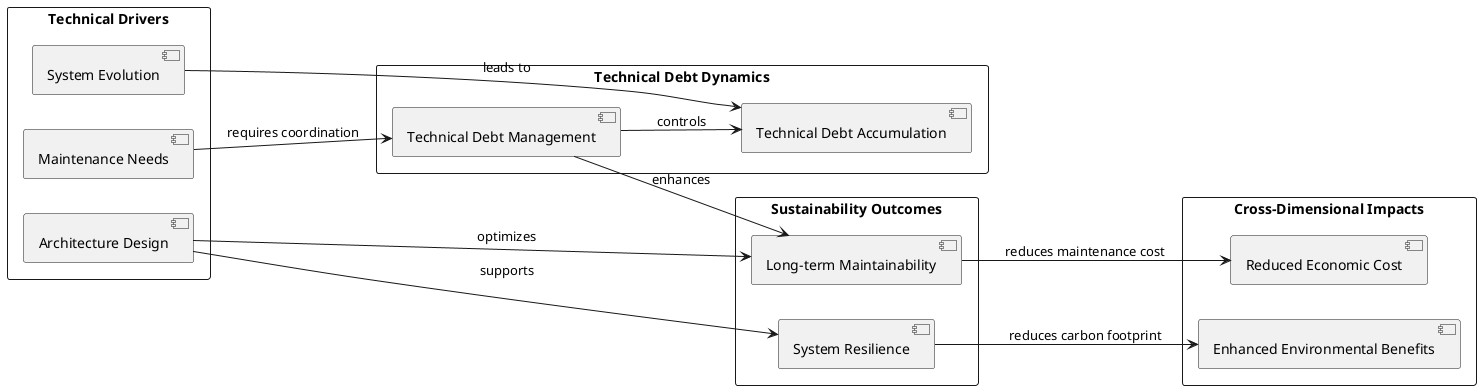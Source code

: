 @startuml
' left to right direction

' rectangle "技术驱动因素" {
'   component "系统演进" as Evolution
'   component "维护需求" as Maintenance
'   component "架构设计" as Architecture
' }

' rectangle "技术债务动态" {
'   component "技术债务增加" as DebtInc
'   component "技术债务管理" as DebtMgmt
' }

' rectangle "可持续性结果" {
'   component "系统弹性" as Resilience
'   component "长期可维护性" as Maintainability
' }

' rectangle "跨维度影响" {
'   component "经济成本降低" as Economy
'   component "环境效益提升" as Environment
' }

' Evolution --> DebtInc : 导致
' DebtMgmt --> DebtInc : 控制
' Maintenance --> DebtMgmt : 需配合
' Architecture --> Resilience : 支持
' Architecture --> Maintainability : 优化
' DebtMgmt --> Maintainability : 提升
' Resilience --> Environment : 降低碳足迹
' Maintainability --> Economy : 减少维护费用



left to right direction

rectangle "Technical Drivers" {
  component "System Evolution" as Evolution
  component "Maintenance Needs" as Maintenance
  component "Architecture Design" as Architecture
}

rectangle "Technical Debt Dynamics" {
  component "Technical Debt Accumulation" as DebtInc
  component "Technical Debt Management" as DebtMgmt
}

rectangle "Sustainability Outcomes" {
  component "System Resilience" as Resilience
  component "Long‑term Maintainability" as Maintainability
}

rectangle "Cross‑Dimensional Impacts" {
  component "Reduced Economic Cost" as Economy
  component "Enhanced Environmental Benefits" as Environment
}

Evolution --> DebtInc : leads to
DebtMgmt --> DebtInc : controls
Maintenance --> DebtMgmt : requires coordination
Architecture --> Resilience : supports
Architecture --> Maintainability : optimizes
DebtMgmt --> Maintainability : enhances
Resilience --> Environment : reduces carbon footprint
Maintainability --> Economy : reduces maintenance cost

@enduml
